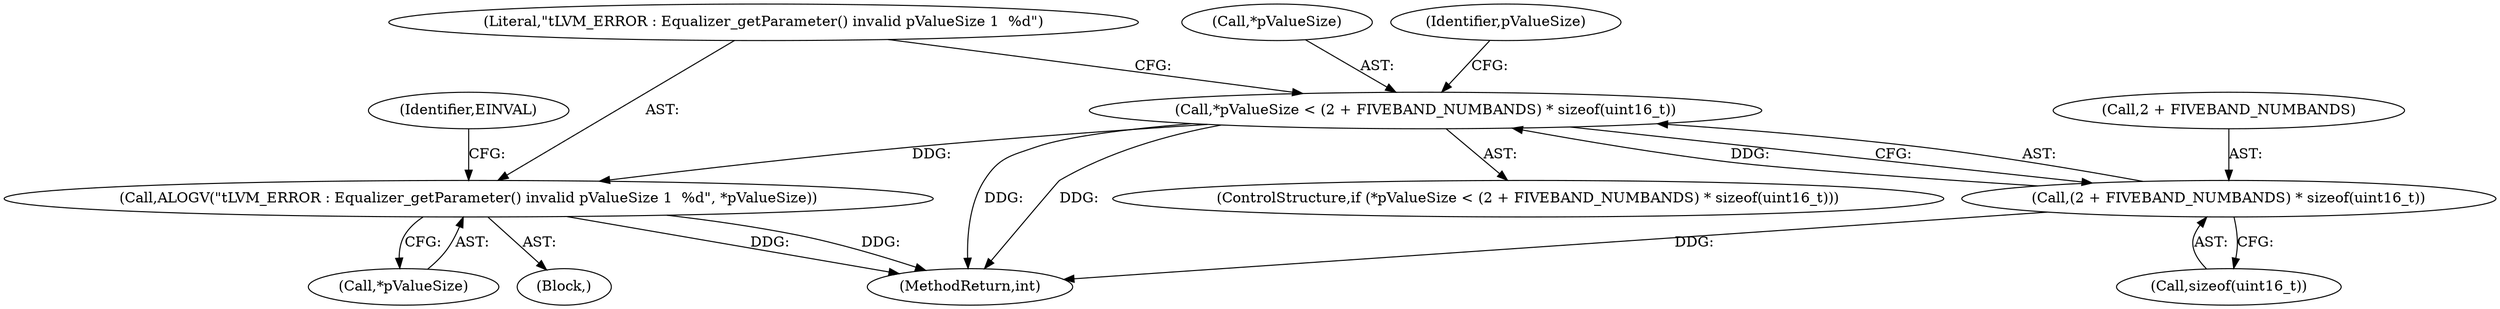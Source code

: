 digraph "0_Android_321ea5257e37c8edb26e66fe4ee78cca4cd915fe@pointer" {
"1000241" [label="(Call,*pValueSize < (2 + FIVEBAND_NUMBANDS) * sizeof(uint16_t))"];
"1000244" [label="(Call,(2 + FIVEBAND_NUMBANDS) * sizeof(uint16_t))"];
"1000251" [label="(Call,ALOGV(\"\tLVM_ERROR : Equalizer_getParameter() invalid pValueSize 1  %d\", *pValueSize))"];
"1000252" [label="(Literal,\"\tLVM_ERROR : Equalizer_getParameter() invalid pValueSize 1  %d\")"];
"1000242" [label="(Call,*pValueSize)"];
"1000586" [label="(MethodReturn,int)"];
"1000245" [label="(Call,2 + FIVEBAND_NUMBANDS)"];
"1000241" [label="(Call,*pValueSize < (2 + FIVEBAND_NUMBANDS) * sizeof(uint16_t))"];
"1000251" [label="(Call,ALOGV(\"\tLVM_ERROR : Equalizer_getParameter() invalid pValueSize 1  %d\", *pValueSize))"];
"1000244" [label="(Call,(2 + FIVEBAND_NUMBANDS) * sizeof(uint16_t))"];
"1000248" [label="(Call,sizeof(uint16_t))"];
"1000240" [label="(ControlStructure,if (*pValueSize < (2 + FIVEBAND_NUMBANDS) * sizeof(uint16_t)))"];
"1000260" [label="(Identifier,pValueSize)"];
"1000253" [label="(Call,*pValueSize)"];
"1000257" [label="(Identifier,EINVAL)"];
"1000250" [label="(Block,)"];
"1000241" -> "1000240"  [label="AST: "];
"1000241" -> "1000244"  [label="CFG: "];
"1000242" -> "1000241"  [label="AST: "];
"1000244" -> "1000241"  [label="AST: "];
"1000252" -> "1000241"  [label="CFG: "];
"1000260" -> "1000241"  [label="CFG: "];
"1000241" -> "1000586"  [label="DDG: "];
"1000241" -> "1000586"  [label="DDG: "];
"1000244" -> "1000241"  [label="DDG: "];
"1000241" -> "1000251"  [label="DDG: "];
"1000244" -> "1000248"  [label="CFG: "];
"1000245" -> "1000244"  [label="AST: "];
"1000248" -> "1000244"  [label="AST: "];
"1000244" -> "1000586"  [label="DDG: "];
"1000251" -> "1000250"  [label="AST: "];
"1000251" -> "1000253"  [label="CFG: "];
"1000252" -> "1000251"  [label="AST: "];
"1000253" -> "1000251"  [label="AST: "];
"1000257" -> "1000251"  [label="CFG: "];
"1000251" -> "1000586"  [label="DDG: "];
"1000251" -> "1000586"  [label="DDG: "];
}
